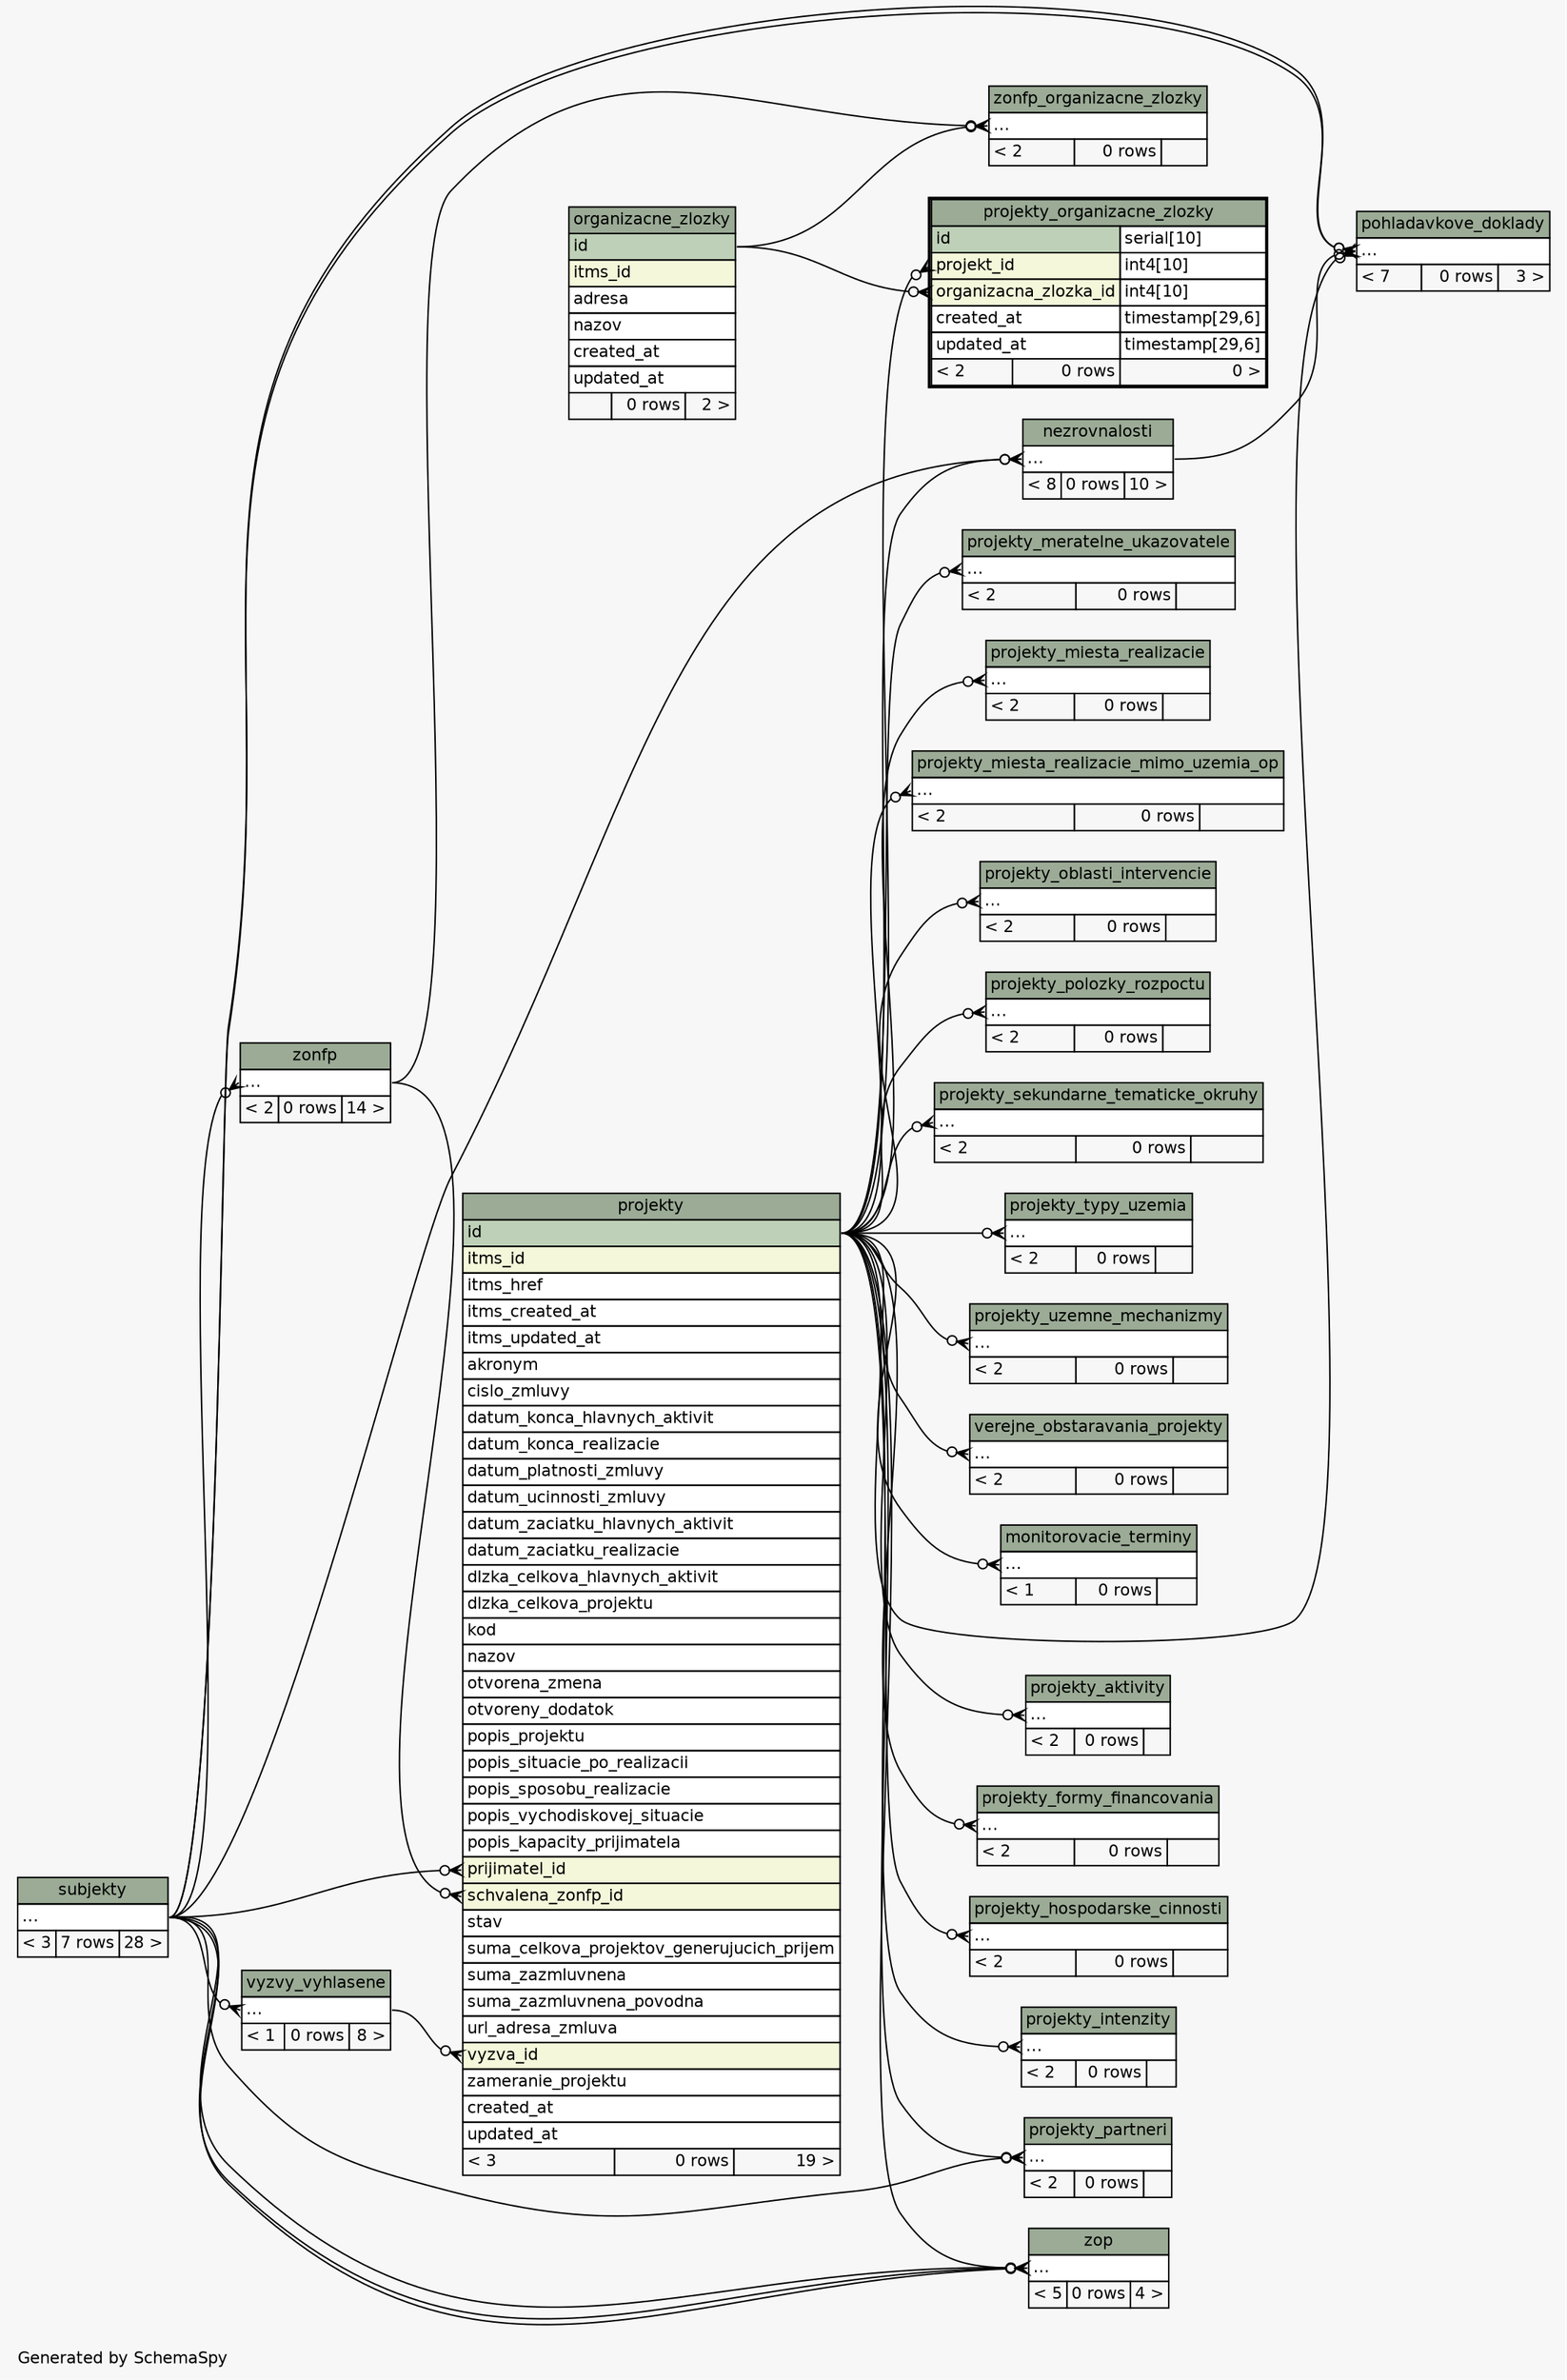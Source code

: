 // dot 2.38.0 on Linux 4.10.0-38-generic
// SchemaSpy rev 590
digraph "twoDegreesRelationshipsDiagram" {
  graph [
    rankdir="RL"
    bgcolor="#f7f7f7"
    label="\nGenerated by SchemaSpy"
    labeljust="l"
    nodesep="0.18"
    ranksep="0.46"
    fontname="Helvetica"
    fontsize="11"
  ];
  node [
    fontname="Helvetica"
    fontsize="11"
    shape="plaintext"
  ];
  edge [
    arrowsize="0.8"
  ];
  "monitorovacie_terminy":"elipses":w -> "projekty":"id":e [arrowhead=none dir=back arrowtail=crowodot];
  "nezrovnalosti":"elipses":w -> "subjekty":"elipses":e [arrowhead=none dir=back arrowtail=crowodot];
  "nezrovnalosti":"elipses":w -> "projekty":"id":e [arrowhead=none dir=back arrowtail=crowodot];
  "pohladavkove_doklady":"elipses":w -> "subjekty":"elipses":e [arrowhead=none dir=back arrowtail=crowodot];
  "pohladavkove_doklady":"elipses":w -> "nezrovnalosti":"elipses":e [arrowhead=none dir=back arrowtail=crowodot];
  "pohladavkove_doklady":"elipses":w -> "projekty":"id":e [arrowhead=none dir=back arrowtail=crowodot];
  "pohladavkove_doklady":"elipses":w -> "subjekty":"elipses":e [arrowhead=none dir=back arrowtail=crowodot];
  "projekty":"prijimatel_id":w -> "subjekty":"elipses":e [arrowhead=none dir=back arrowtail=crowodot];
  "projekty":"schvalena_zonfp_id":w -> "zonfp":"elipses":e [arrowhead=none dir=back arrowtail=crowodot];
  "projekty":"vyzva_id":w -> "vyzvy_vyhlasene":"elipses":e [arrowhead=none dir=back arrowtail=crowodot];
  "projekty_aktivity":"elipses":w -> "projekty":"id":e [arrowhead=none dir=back arrowtail=crowodot];
  "projekty_formy_financovania":"elipses":w -> "projekty":"id":e [arrowhead=none dir=back arrowtail=crowodot];
  "projekty_hospodarske_cinnosti":"elipses":w -> "projekty":"id":e [arrowhead=none dir=back arrowtail=crowodot];
  "projekty_intenzity":"elipses":w -> "projekty":"id":e [arrowhead=none dir=back arrowtail=crowodot];
  "projekty_meratelne_ukazovatele":"elipses":w -> "projekty":"id":e [arrowhead=none dir=back arrowtail=crowodot];
  "projekty_miesta_realizacie":"elipses":w -> "projekty":"id":e [arrowhead=none dir=back arrowtail=crowodot];
  "projekty_miesta_realizacie_mimo_uzemia_op":"elipses":w -> "projekty":"id":e [arrowhead=none dir=back arrowtail=crowodot];
  "projekty_oblasti_intervencie":"elipses":w -> "projekty":"id":e [arrowhead=none dir=back arrowtail=crowodot];
  "projekty_organizacne_zlozky":"organizacna_zlozka_id":w -> "organizacne_zlozky":"id":e [arrowhead=none dir=back arrowtail=crowodot];
  "projekty_organizacne_zlozky":"projekt_id":w -> "projekty":"id":e [arrowhead=none dir=back arrowtail=crowodot];
  "projekty_partneri":"elipses":w -> "subjekty":"elipses":e [arrowhead=none dir=back arrowtail=crowodot];
  "projekty_partneri":"elipses":w -> "projekty":"id":e [arrowhead=none dir=back arrowtail=crowodot];
  "projekty_polozky_rozpoctu":"elipses":w -> "projekty":"id":e [arrowhead=none dir=back arrowtail=crowodot];
  "projekty_sekundarne_tematicke_okruhy":"elipses":w -> "projekty":"id":e [arrowhead=none dir=back arrowtail=crowodot];
  "projekty_typy_uzemia":"elipses":w -> "projekty":"id":e [arrowhead=none dir=back arrowtail=crowodot];
  "projekty_uzemne_mechanizmy":"elipses":w -> "projekty":"id":e [arrowhead=none dir=back arrowtail=crowodot];
  "verejne_obstaravania_projekty":"elipses":w -> "projekty":"id":e [arrowhead=none dir=back arrowtail=crowodot];
  "vyzvy_vyhlasene":"elipses":w -> "subjekty":"elipses":e [arrowhead=none dir=back arrowtail=crowodot];
  "zonfp":"elipses":w -> "subjekty":"elipses":e [arrowhead=none dir=back arrowtail=crowodot];
  "zonfp_organizacne_zlozky":"elipses":w -> "organizacne_zlozky":"id":e [arrowhead=none dir=back arrowtail=crowodot];
  "zonfp_organizacne_zlozky":"elipses":w -> "zonfp":"elipses":e [arrowhead=none dir=back arrowtail=crowodot];
  "zop":"elipses":w -> "subjekty":"elipses":e [arrowhead=none dir=back arrowtail=crowodot];
  "zop":"elipses":w -> "subjekty":"elipses":e [arrowhead=none dir=back arrowtail=crowodot];
  "zop":"elipses":w -> "subjekty":"elipses":e [arrowhead=none dir=back arrowtail=crowodot];
  "zop":"elipses":w -> "projekty":"id":e [arrowhead=none dir=back arrowtail=crowodot];
  "monitorovacie_terminy" [
    label=<
    <TABLE BORDER="0" CELLBORDER="1" CELLSPACING="0" BGCOLOR="#ffffff">
      <TR><TD COLSPAN="3" BGCOLOR="#9bab96" ALIGN="CENTER">monitorovacie_terminy</TD></TR>
      <TR><TD PORT="elipses" COLSPAN="3" ALIGN="LEFT">...</TD></TR>
      <TR><TD ALIGN="LEFT" BGCOLOR="#f7f7f7">&lt; 1</TD><TD ALIGN="RIGHT" BGCOLOR="#f7f7f7">0 rows</TD><TD ALIGN="RIGHT" BGCOLOR="#f7f7f7">  </TD></TR>
    </TABLE>>
    URL="monitorovacie_terminy.html"
    tooltip="monitorovacie_terminy"
  ];
  "nezrovnalosti" [
    label=<
    <TABLE BORDER="0" CELLBORDER="1" CELLSPACING="0" BGCOLOR="#ffffff">
      <TR><TD COLSPAN="3" BGCOLOR="#9bab96" ALIGN="CENTER">nezrovnalosti</TD></TR>
      <TR><TD PORT="elipses" COLSPAN="3" ALIGN="LEFT">...</TD></TR>
      <TR><TD ALIGN="LEFT" BGCOLOR="#f7f7f7">&lt; 8</TD><TD ALIGN="RIGHT" BGCOLOR="#f7f7f7">0 rows</TD><TD ALIGN="RIGHT" BGCOLOR="#f7f7f7">10 &gt;</TD></TR>
    </TABLE>>
    URL="nezrovnalosti.html"
    tooltip="nezrovnalosti"
  ];
  "organizacne_zlozky" [
    label=<
    <TABLE BORDER="0" CELLBORDER="1" CELLSPACING="0" BGCOLOR="#ffffff">
      <TR><TD COLSPAN="3" BGCOLOR="#9bab96" ALIGN="CENTER">organizacne_zlozky</TD></TR>
      <TR><TD PORT="id" COLSPAN="3" BGCOLOR="#bed1b8" ALIGN="LEFT">id</TD></TR>
      <TR><TD PORT="itms_id" COLSPAN="3" BGCOLOR="#f4f7da" ALIGN="LEFT">itms_id</TD></TR>
      <TR><TD PORT="adresa" COLSPAN="3" ALIGN="LEFT">adresa</TD></TR>
      <TR><TD PORT="nazov" COLSPAN="3" ALIGN="LEFT">nazov</TD></TR>
      <TR><TD PORT="created_at" COLSPAN="3" ALIGN="LEFT">created_at</TD></TR>
      <TR><TD PORT="updated_at" COLSPAN="3" ALIGN="LEFT">updated_at</TD></TR>
      <TR><TD ALIGN="LEFT" BGCOLOR="#f7f7f7">  </TD><TD ALIGN="RIGHT" BGCOLOR="#f7f7f7">0 rows</TD><TD ALIGN="RIGHT" BGCOLOR="#f7f7f7">2 &gt;</TD></TR>
    </TABLE>>
    URL="organizacne_zlozky.html"
    tooltip="organizacne_zlozky"
  ];
  "pohladavkove_doklady" [
    label=<
    <TABLE BORDER="0" CELLBORDER="1" CELLSPACING="0" BGCOLOR="#ffffff">
      <TR><TD COLSPAN="3" BGCOLOR="#9bab96" ALIGN="CENTER">pohladavkove_doklady</TD></TR>
      <TR><TD PORT="elipses" COLSPAN="3" ALIGN="LEFT">...</TD></TR>
      <TR><TD ALIGN="LEFT" BGCOLOR="#f7f7f7">&lt; 7</TD><TD ALIGN="RIGHT" BGCOLOR="#f7f7f7">0 rows</TD><TD ALIGN="RIGHT" BGCOLOR="#f7f7f7">3 &gt;</TD></TR>
    </TABLE>>
    URL="pohladavkove_doklady.html"
    tooltip="pohladavkove_doklady"
  ];
  "projekty" [
    label=<
    <TABLE BORDER="0" CELLBORDER="1" CELLSPACING="0" BGCOLOR="#ffffff">
      <TR><TD COLSPAN="3" BGCOLOR="#9bab96" ALIGN="CENTER">projekty</TD></TR>
      <TR><TD PORT="id" COLSPAN="3" BGCOLOR="#bed1b8" ALIGN="LEFT">id</TD></TR>
      <TR><TD PORT="itms_id" COLSPAN="3" BGCOLOR="#f4f7da" ALIGN="LEFT">itms_id</TD></TR>
      <TR><TD PORT="itms_href" COLSPAN="3" ALIGN="LEFT">itms_href</TD></TR>
      <TR><TD PORT="itms_created_at" COLSPAN="3" ALIGN="LEFT">itms_created_at</TD></TR>
      <TR><TD PORT="itms_updated_at" COLSPAN="3" ALIGN="LEFT">itms_updated_at</TD></TR>
      <TR><TD PORT="akronym" COLSPAN="3" ALIGN="LEFT">akronym</TD></TR>
      <TR><TD PORT="cislo_zmluvy" COLSPAN="3" ALIGN="LEFT">cislo_zmluvy</TD></TR>
      <TR><TD PORT="datum_konca_hlavnych_aktivit" COLSPAN="3" ALIGN="LEFT">datum_konca_hlavnych_aktivit</TD></TR>
      <TR><TD PORT="datum_konca_realizacie" COLSPAN="3" ALIGN="LEFT">datum_konca_realizacie</TD></TR>
      <TR><TD PORT="datum_platnosti_zmluvy" COLSPAN="3" ALIGN="LEFT">datum_platnosti_zmluvy</TD></TR>
      <TR><TD PORT="datum_ucinnosti_zmluvy" COLSPAN="3" ALIGN="LEFT">datum_ucinnosti_zmluvy</TD></TR>
      <TR><TD PORT="datum_zaciatku_hlavnych_aktivit" COLSPAN="3" ALIGN="LEFT">datum_zaciatku_hlavnych_aktivit</TD></TR>
      <TR><TD PORT="datum_zaciatku_realizacie" COLSPAN="3" ALIGN="LEFT">datum_zaciatku_realizacie</TD></TR>
      <TR><TD PORT="dlzka_celkova_hlavnych_aktivit" COLSPAN="3" ALIGN="LEFT">dlzka_celkova_hlavnych_aktivit</TD></TR>
      <TR><TD PORT="dlzka_celkova_projektu" COLSPAN="3" ALIGN="LEFT">dlzka_celkova_projektu</TD></TR>
      <TR><TD PORT="kod" COLSPAN="3" ALIGN="LEFT">kod</TD></TR>
      <TR><TD PORT="nazov" COLSPAN="3" ALIGN="LEFT">nazov</TD></TR>
      <TR><TD PORT="otvorena_zmena" COLSPAN="3" ALIGN="LEFT">otvorena_zmena</TD></TR>
      <TR><TD PORT="otvoreny_dodatok" COLSPAN="3" ALIGN="LEFT">otvoreny_dodatok</TD></TR>
      <TR><TD PORT="popis_projektu" COLSPAN="3" ALIGN="LEFT">popis_projektu</TD></TR>
      <TR><TD PORT="popis_situacie_po_realizacii" COLSPAN="3" ALIGN="LEFT">popis_situacie_po_realizacii</TD></TR>
      <TR><TD PORT="popis_sposobu_realizacie" COLSPAN="3" ALIGN="LEFT">popis_sposobu_realizacie</TD></TR>
      <TR><TD PORT="popis_vychodiskovej_situacie" COLSPAN="3" ALIGN="LEFT">popis_vychodiskovej_situacie</TD></TR>
      <TR><TD PORT="popis_kapacity_prijimatela" COLSPAN="3" ALIGN="LEFT">popis_kapacity_prijimatela</TD></TR>
      <TR><TD PORT="prijimatel_id" COLSPAN="3" BGCOLOR="#f4f7da" ALIGN="LEFT">prijimatel_id</TD></TR>
      <TR><TD PORT="schvalena_zonfp_id" COLSPAN="3" BGCOLOR="#f4f7da" ALIGN="LEFT">schvalena_zonfp_id</TD></TR>
      <TR><TD PORT="stav" COLSPAN="3" ALIGN="LEFT">stav</TD></TR>
      <TR><TD PORT="suma_celkova_projektov_generujucich_prijem" COLSPAN="3" ALIGN="LEFT">suma_celkova_projektov_generujucich_prijem</TD></TR>
      <TR><TD PORT="suma_zazmluvnena" COLSPAN="3" ALIGN="LEFT">suma_zazmluvnena</TD></TR>
      <TR><TD PORT="suma_zazmluvnena_povodna" COLSPAN="3" ALIGN="LEFT">suma_zazmluvnena_povodna</TD></TR>
      <TR><TD PORT="url_adresa_zmluva" COLSPAN="3" ALIGN="LEFT">url_adresa_zmluva</TD></TR>
      <TR><TD PORT="vyzva_id" COLSPAN="3" BGCOLOR="#f4f7da" ALIGN="LEFT">vyzva_id</TD></TR>
      <TR><TD PORT="zameranie_projektu" COLSPAN="3" ALIGN="LEFT">zameranie_projektu</TD></TR>
      <TR><TD PORT="created_at" COLSPAN="3" ALIGN="LEFT">created_at</TD></TR>
      <TR><TD PORT="updated_at" COLSPAN="3" ALIGN="LEFT">updated_at</TD></TR>
      <TR><TD ALIGN="LEFT" BGCOLOR="#f7f7f7">&lt; 3</TD><TD ALIGN="RIGHT" BGCOLOR="#f7f7f7">0 rows</TD><TD ALIGN="RIGHT" BGCOLOR="#f7f7f7">19 &gt;</TD></TR>
    </TABLE>>
    URL="projekty.html"
    tooltip="projekty"
  ];
  "projekty_aktivity" [
    label=<
    <TABLE BORDER="0" CELLBORDER="1" CELLSPACING="0" BGCOLOR="#ffffff">
      <TR><TD COLSPAN="3" BGCOLOR="#9bab96" ALIGN="CENTER">projekty_aktivity</TD></TR>
      <TR><TD PORT="elipses" COLSPAN="3" ALIGN="LEFT">...</TD></TR>
      <TR><TD ALIGN="LEFT" BGCOLOR="#f7f7f7">&lt; 2</TD><TD ALIGN="RIGHT" BGCOLOR="#f7f7f7">0 rows</TD><TD ALIGN="RIGHT" BGCOLOR="#f7f7f7">  </TD></TR>
    </TABLE>>
    URL="projekty_aktivity.html"
    tooltip="projekty_aktivity"
  ];
  "projekty_formy_financovania" [
    label=<
    <TABLE BORDER="0" CELLBORDER="1" CELLSPACING="0" BGCOLOR="#ffffff">
      <TR><TD COLSPAN="3" BGCOLOR="#9bab96" ALIGN="CENTER">projekty_formy_financovania</TD></TR>
      <TR><TD PORT="elipses" COLSPAN="3" ALIGN="LEFT">...</TD></TR>
      <TR><TD ALIGN="LEFT" BGCOLOR="#f7f7f7">&lt; 2</TD><TD ALIGN="RIGHT" BGCOLOR="#f7f7f7">0 rows</TD><TD ALIGN="RIGHT" BGCOLOR="#f7f7f7">  </TD></TR>
    </TABLE>>
    URL="projekty_formy_financovania.html"
    tooltip="projekty_formy_financovania"
  ];
  "projekty_hospodarske_cinnosti" [
    label=<
    <TABLE BORDER="0" CELLBORDER="1" CELLSPACING="0" BGCOLOR="#ffffff">
      <TR><TD COLSPAN="3" BGCOLOR="#9bab96" ALIGN="CENTER">projekty_hospodarske_cinnosti</TD></TR>
      <TR><TD PORT="elipses" COLSPAN="3" ALIGN="LEFT">...</TD></TR>
      <TR><TD ALIGN="LEFT" BGCOLOR="#f7f7f7">&lt; 2</TD><TD ALIGN="RIGHT" BGCOLOR="#f7f7f7">0 rows</TD><TD ALIGN="RIGHT" BGCOLOR="#f7f7f7">  </TD></TR>
    </TABLE>>
    URL="projekty_hospodarske_cinnosti.html"
    tooltip="projekty_hospodarske_cinnosti"
  ];
  "projekty_intenzity" [
    label=<
    <TABLE BORDER="0" CELLBORDER="1" CELLSPACING="0" BGCOLOR="#ffffff">
      <TR><TD COLSPAN="3" BGCOLOR="#9bab96" ALIGN="CENTER">projekty_intenzity</TD></TR>
      <TR><TD PORT="elipses" COLSPAN="3" ALIGN="LEFT">...</TD></TR>
      <TR><TD ALIGN="LEFT" BGCOLOR="#f7f7f7">&lt; 2</TD><TD ALIGN="RIGHT" BGCOLOR="#f7f7f7">0 rows</TD><TD ALIGN="RIGHT" BGCOLOR="#f7f7f7">  </TD></TR>
    </TABLE>>
    URL="projekty_intenzity.html"
    tooltip="projekty_intenzity"
  ];
  "projekty_meratelne_ukazovatele" [
    label=<
    <TABLE BORDER="0" CELLBORDER="1" CELLSPACING="0" BGCOLOR="#ffffff">
      <TR><TD COLSPAN="3" BGCOLOR="#9bab96" ALIGN="CENTER">projekty_meratelne_ukazovatele</TD></TR>
      <TR><TD PORT="elipses" COLSPAN="3" ALIGN="LEFT">...</TD></TR>
      <TR><TD ALIGN="LEFT" BGCOLOR="#f7f7f7">&lt; 2</TD><TD ALIGN="RIGHT" BGCOLOR="#f7f7f7">0 rows</TD><TD ALIGN="RIGHT" BGCOLOR="#f7f7f7">  </TD></TR>
    </TABLE>>
    URL="projekty_meratelne_ukazovatele.html"
    tooltip="projekty_meratelne_ukazovatele"
  ];
  "projekty_miesta_realizacie" [
    label=<
    <TABLE BORDER="0" CELLBORDER="1" CELLSPACING="0" BGCOLOR="#ffffff">
      <TR><TD COLSPAN="3" BGCOLOR="#9bab96" ALIGN="CENTER">projekty_miesta_realizacie</TD></TR>
      <TR><TD PORT="elipses" COLSPAN="3" ALIGN="LEFT">...</TD></TR>
      <TR><TD ALIGN="LEFT" BGCOLOR="#f7f7f7">&lt; 2</TD><TD ALIGN="RIGHT" BGCOLOR="#f7f7f7">0 rows</TD><TD ALIGN="RIGHT" BGCOLOR="#f7f7f7">  </TD></TR>
    </TABLE>>
    URL="projekty_miesta_realizacie.html"
    tooltip="projekty_miesta_realizacie"
  ];
  "projekty_miesta_realizacie_mimo_uzemia_op" [
    label=<
    <TABLE BORDER="0" CELLBORDER="1" CELLSPACING="0" BGCOLOR="#ffffff">
      <TR><TD COLSPAN="3" BGCOLOR="#9bab96" ALIGN="CENTER">projekty_miesta_realizacie_mimo_uzemia_op</TD></TR>
      <TR><TD PORT="elipses" COLSPAN="3" ALIGN="LEFT">...</TD></TR>
      <TR><TD ALIGN="LEFT" BGCOLOR="#f7f7f7">&lt; 2</TD><TD ALIGN="RIGHT" BGCOLOR="#f7f7f7">0 rows</TD><TD ALIGN="RIGHT" BGCOLOR="#f7f7f7">  </TD></TR>
    </TABLE>>
    URL="projekty_miesta_realizacie_mimo_uzemia_op.html"
    tooltip="projekty_miesta_realizacie_mimo_uzemia_op"
  ];
  "projekty_oblasti_intervencie" [
    label=<
    <TABLE BORDER="0" CELLBORDER="1" CELLSPACING="0" BGCOLOR="#ffffff">
      <TR><TD COLSPAN="3" BGCOLOR="#9bab96" ALIGN="CENTER">projekty_oblasti_intervencie</TD></TR>
      <TR><TD PORT="elipses" COLSPAN="3" ALIGN="LEFT">...</TD></TR>
      <TR><TD ALIGN="LEFT" BGCOLOR="#f7f7f7">&lt; 2</TD><TD ALIGN="RIGHT" BGCOLOR="#f7f7f7">0 rows</TD><TD ALIGN="RIGHT" BGCOLOR="#f7f7f7">  </TD></TR>
    </TABLE>>
    URL="projekty_oblasti_intervencie.html"
    tooltip="projekty_oblasti_intervencie"
  ];
  "projekty_organizacne_zlozky" [
    label=<
    <TABLE BORDER="2" CELLBORDER="1" CELLSPACING="0" BGCOLOR="#ffffff">
      <TR><TD COLSPAN="3" BGCOLOR="#9bab96" ALIGN="CENTER">projekty_organizacne_zlozky</TD></TR>
      <TR><TD PORT="id" COLSPAN="2" BGCOLOR="#bed1b8" ALIGN="LEFT">id</TD><TD PORT="id.type" ALIGN="LEFT">serial[10]</TD></TR>
      <TR><TD PORT="projekt_id" COLSPAN="2" BGCOLOR="#f4f7da" ALIGN="LEFT">projekt_id</TD><TD PORT="projekt_id.type" ALIGN="LEFT">int4[10]</TD></TR>
      <TR><TD PORT="organizacna_zlozka_id" COLSPAN="2" BGCOLOR="#f4f7da" ALIGN="LEFT">organizacna_zlozka_id</TD><TD PORT="organizacna_zlozka_id.type" ALIGN="LEFT">int4[10]</TD></TR>
      <TR><TD PORT="created_at" COLSPAN="2" ALIGN="LEFT">created_at</TD><TD PORT="created_at.type" ALIGN="LEFT">timestamp[29,6]</TD></TR>
      <TR><TD PORT="updated_at" COLSPAN="2" ALIGN="LEFT">updated_at</TD><TD PORT="updated_at.type" ALIGN="LEFT">timestamp[29,6]</TD></TR>
      <TR><TD ALIGN="LEFT" BGCOLOR="#f7f7f7">&lt; 2</TD><TD ALIGN="RIGHT" BGCOLOR="#f7f7f7">0 rows</TD><TD ALIGN="RIGHT" BGCOLOR="#f7f7f7">0 &gt;</TD></TR>
    </TABLE>>
    URL="projekty_organizacne_zlozky.html"
    tooltip="projekty_organizacne_zlozky"
  ];
  "projekty_partneri" [
    label=<
    <TABLE BORDER="0" CELLBORDER="1" CELLSPACING="0" BGCOLOR="#ffffff">
      <TR><TD COLSPAN="3" BGCOLOR="#9bab96" ALIGN="CENTER">projekty_partneri</TD></TR>
      <TR><TD PORT="elipses" COLSPAN="3" ALIGN="LEFT">...</TD></TR>
      <TR><TD ALIGN="LEFT" BGCOLOR="#f7f7f7">&lt; 2</TD><TD ALIGN="RIGHT" BGCOLOR="#f7f7f7">0 rows</TD><TD ALIGN="RIGHT" BGCOLOR="#f7f7f7">  </TD></TR>
    </TABLE>>
    URL="projekty_partneri.html"
    tooltip="projekty_partneri"
  ];
  "projekty_polozky_rozpoctu" [
    label=<
    <TABLE BORDER="0" CELLBORDER="1" CELLSPACING="0" BGCOLOR="#ffffff">
      <TR><TD COLSPAN="3" BGCOLOR="#9bab96" ALIGN="CENTER">projekty_polozky_rozpoctu</TD></TR>
      <TR><TD PORT="elipses" COLSPAN="3" ALIGN="LEFT">...</TD></TR>
      <TR><TD ALIGN="LEFT" BGCOLOR="#f7f7f7">&lt; 2</TD><TD ALIGN="RIGHT" BGCOLOR="#f7f7f7">0 rows</TD><TD ALIGN="RIGHT" BGCOLOR="#f7f7f7">  </TD></TR>
    </TABLE>>
    URL="projekty_polozky_rozpoctu.html"
    tooltip="projekty_polozky_rozpoctu"
  ];
  "projekty_sekundarne_tematicke_okruhy" [
    label=<
    <TABLE BORDER="0" CELLBORDER="1" CELLSPACING="0" BGCOLOR="#ffffff">
      <TR><TD COLSPAN="3" BGCOLOR="#9bab96" ALIGN="CENTER">projekty_sekundarne_tematicke_okruhy</TD></TR>
      <TR><TD PORT="elipses" COLSPAN="3" ALIGN="LEFT">...</TD></TR>
      <TR><TD ALIGN="LEFT" BGCOLOR="#f7f7f7">&lt; 2</TD><TD ALIGN="RIGHT" BGCOLOR="#f7f7f7">0 rows</TD><TD ALIGN="RIGHT" BGCOLOR="#f7f7f7">  </TD></TR>
    </TABLE>>
    URL="projekty_sekundarne_tematicke_okruhy.html"
    tooltip="projekty_sekundarne_tematicke_okruhy"
  ];
  "projekty_typy_uzemia" [
    label=<
    <TABLE BORDER="0" CELLBORDER="1" CELLSPACING="0" BGCOLOR="#ffffff">
      <TR><TD COLSPAN="3" BGCOLOR="#9bab96" ALIGN="CENTER">projekty_typy_uzemia</TD></TR>
      <TR><TD PORT="elipses" COLSPAN="3" ALIGN="LEFT">...</TD></TR>
      <TR><TD ALIGN="LEFT" BGCOLOR="#f7f7f7">&lt; 2</TD><TD ALIGN="RIGHT" BGCOLOR="#f7f7f7">0 rows</TD><TD ALIGN="RIGHT" BGCOLOR="#f7f7f7">  </TD></TR>
    </TABLE>>
    URL="projekty_typy_uzemia.html"
    tooltip="projekty_typy_uzemia"
  ];
  "projekty_uzemne_mechanizmy" [
    label=<
    <TABLE BORDER="0" CELLBORDER="1" CELLSPACING="0" BGCOLOR="#ffffff">
      <TR><TD COLSPAN="3" BGCOLOR="#9bab96" ALIGN="CENTER">projekty_uzemne_mechanizmy</TD></TR>
      <TR><TD PORT="elipses" COLSPAN="3" ALIGN="LEFT">...</TD></TR>
      <TR><TD ALIGN="LEFT" BGCOLOR="#f7f7f7">&lt; 2</TD><TD ALIGN="RIGHT" BGCOLOR="#f7f7f7">0 rows</TD><TD ALIGN="RIGHT" BGCOLOR="#f7f7f7">  </TD></TR>
    </TABLE>>
    URL="projekty_uzemne_mechanizmy.html"
    tooltip="projekty_uzemne_mechanizmy"
  ];
  "subjekty" [
    label=<
    <TABLE BORDER="0" CELLBORDER="1" CELLSPACING="0" BGCOLOR="#ffffff">
      <TR><TD COLSPAN="3" BGCOLOR="#9bab96" ALIGN="CENTER">subjekty</TD></TR>
      <TR><TD PORT="elipses" COLSPAN="3" ALIGN="LEFT">...</TD></TR>
      <TR><TD ALIGN="LEFT" BGCOLOR="#f7f7f7">&lt; 3</TD><TD ALIGN="RIGHT" BGCOLOR="#f7f7f7">7 rows</TD><TD ALIGN="RIGHT" BGCOLOR="#f7f7f7">28 &gt;</TD></TR>
    </TABLE>>
    URL="subjekty.html"
    tooltip="subjekty"
  ];
  "verejne_obstaravania_projekty" [
    label=<
    <TABLE BORDER="0" CELLBORDER="1" CELLSPACING="0" BGCOLOR="#ffffff">
      <TR><TD COLSPAN="3" BGCOLOR="#9bab96" ALIGN="CENTER">verejne_obstaravania_projekty</TD></TR>
      <TR><TD PORT="elipses" COLSPAN="3" ALIGN="LEFT">...</TD></TR>
      <TR><TD ALIGN="LEFT" BGCOLOR="#f7f7f7">&lt; 2</TD><TD ALIGN="RIGHT" BGCOLOR="#f7f7f7">0 rows</TD><TD ALIGN="RIGHT" BGCOLOR="#f7f7f7">  </TD></TR>
    </TABLE>>
    URL="verejne_obstaravania_projekty.html"
    tooltip="verejne_obstaravania_projekty"
  ];
  "vyzvy_vyhlasene" [
    label=<
    <TABLE BORDER="0" CELLBORDER="1" CELLSPACING="0" BGCOLOR="#ffffff">
      <TR><TD COLSPAN="3" BGCOLOR="#9bab96" ALIGN="CENTER">vyzvy_vyhlasene</TD></TR>
      <TR><TD PORT="elipses" COLSPAN="3" ALIGN="LEFT">...</TD></TR>
      <TR><TD ALIGN="LEFT" BGCOLOR="#f7f7f7">&lt; 1</TD><TD ALIGN="RIGHT" BGCOLOR="#f7f7f7">0 rows</TD><TD ALIGN="RIGHT" BGCOLOR="#f7f7f7">8 &gt;</TD></TR>
    </TABLE>>
    URL="vyzvy_vyhlasene.html"
    tooltip="vyzvy_vyhlasene"
  ];
  "zonfp" [
    label=<
    <TABLE BORDER="0" CELLBORDER="1" CELLSPACING="0" BGCOLOR="#ffffff">
      <TR><TD COLSPAN="3" BGCOLOR="#9bab96" ALIGN="CENTER">zonfp</TD></TR>
      <TR><TD PORT="elipses" COLSPAN="3" ALIGN="LEFT">...</TD></TR>
      <TR><TD ALIGN="LEFT" BGCOLOR="#f7f7f7">&lt; 2</TD><TD ALIGN="RIGHT" BGCOLOR="#f7f7f7">0 rows</TD><TD ALIGN="RIGHT" BGCOLOR="#f7f7f7">14 &gt;</TD></TR>
    </TABLE>>
    URL="zonfp.html"
    tooltip="zonfp"
  ];
  "zonfp_organizacne_zlozky" [
    label=<
    <TABLE BORDER="0" CELLBORDER="1" CELLSPACING="0" BGCOLOR="#ffffff">
      <TR><TD COLSPAN="3" BGCOLOR="#9bab96" ALIGN="CENTER">zonfp_organizacne_zlozky</TD></TR>
      <TR><TD PORT="elipses" COLSPAN="3" ALIGN="LEFT">...</TD></TR>
      <TR><TD ALIGN="LEFT" BGCOLOR="#f7f7f7">&lt; 2</TD><TD ALIGN="RIGHT" BGCOLOR="#f7f7f7">0 rows</TD><TD ALIGN="RIGHT" BGCOLOR="#f7f7f7">  </TD></TR>
    </TABLE>>
    URL="zonfp_organizacne_zlozky.html"
    tooltip="zonfp_organizacne_zlozky"
  ];
  "zop" [
    label=<
    <TABLE BORDER="0" CELLBORDER="1" CELLSPACING="0" BGCOLOR="#ffffff">
      <TR><TD COLSPAN="3" BGCOLOR="#9bab96" ALIGN="CENTER">zop</TD></TR>
      <TR><TD PORT="elipses" COLSPAN="3" ALIGN="LEFT">...</TD></TR>
      <TR><TD ALIGN="LEFT" BGCOLOR="#f7f7f7">&lt; 5</TD><TD ALIGN="RIGHT" BGCOLOR="#f7f7f7">0 rows</TD><TD ALIGN="RIGHT" BGCOLOR="#f7f7f7">4 &gt;</TD></TR>
    </TABLE>>
    URL="zop.html"
    tooltip="zop"
  ];
}
